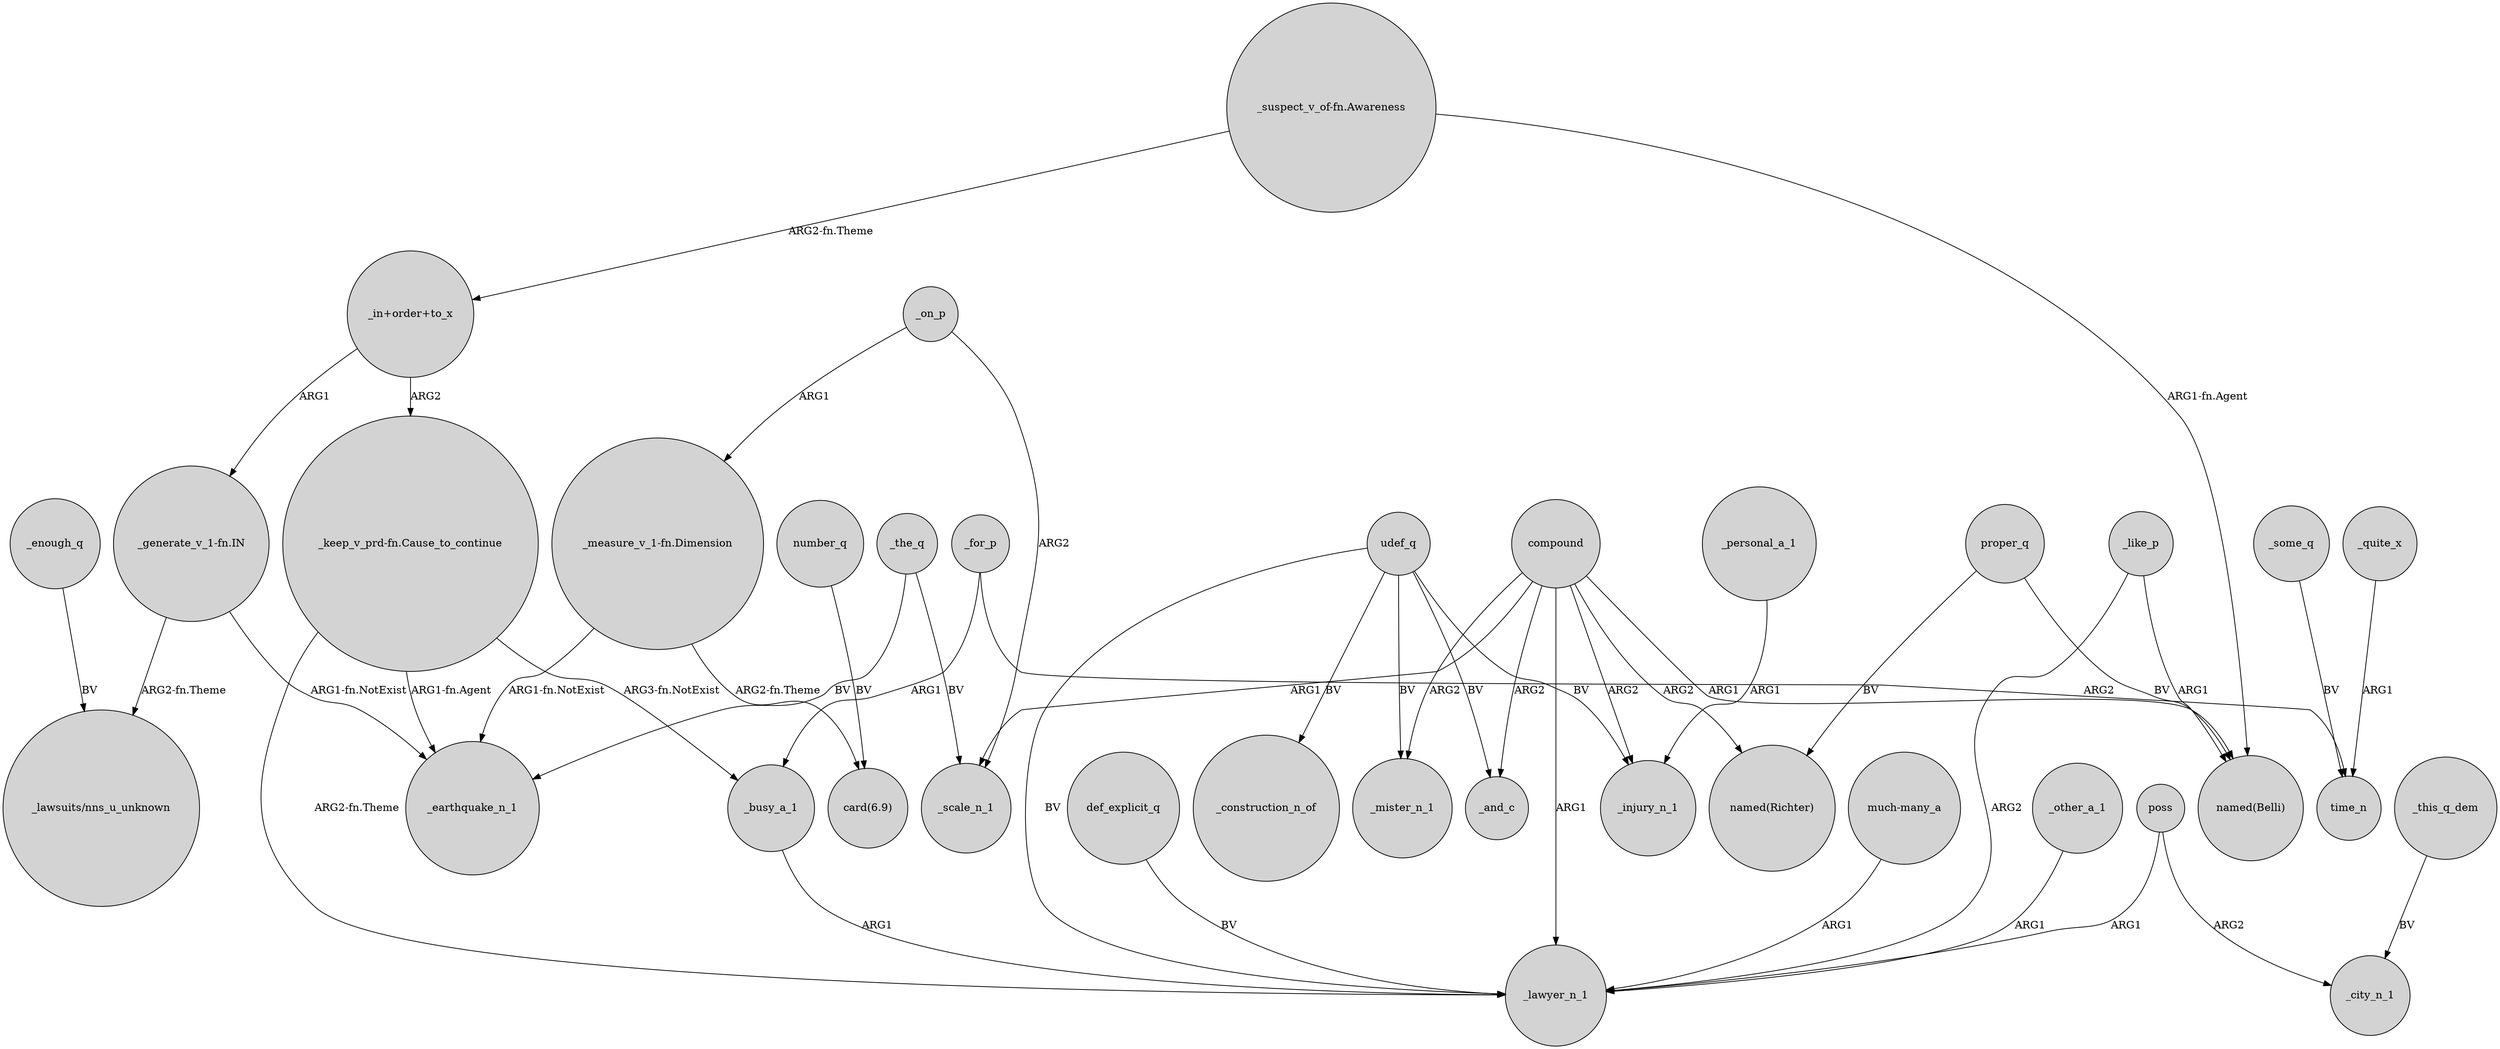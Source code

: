 digraph {
	node [shape=circle style=filled]
	_the_q -> _earthquake_n_1 [label=BV]
	compound -> "named(Richter)" [label=ARG2]
	def_explicit_q -> _lawyer_n_1 [label=BV]
	_for_p -> time_n [label=ARG2]
	compound -> _injury_n_1 [label=ARG2]
	compound -> _lawyer_n_1 [label=ARG1]
	"_generate_v_1-fn.IN" -> _earthquake_n_1 [label="ARG1-fn.NotExist"]
	"_in+order+to_x" -> "_keep_v_prd-fn.Cause_to_continue" [label=ARG2]
	compound -> _mister_n_1 [label=ARG2]
	_some_q -> time_n [label=BV]
	udef_q -> _mister_n_1 [label=BV]
	"much-many_a" -> _lawyer_n_1 [label=ARG1]
	_like_p -> _lawyer_n_1 [label=ARG2]
	_personal_a_1 -> _injury_n_1 [label=ARG1]
	number_q -> "card(6.9)" [label=BV]
	compound -> _scale_n_1 [label=ARG1]
	_enough_q -> "_lawsuits/nns_u_unknown" [label=BV]
	"_suspect_v_of-fn.Awareness" -> "named(Belli)" [label="ARG1-fn.Agent"]
	_busy_a_1 -> _lawyer_n_1 [label=ARG1]
	_for_p -> _busy_a_1 [label=ARG1]
	proper_q -> "named(Richter)" [label=BV]
	compound -> _and_c [label=ARG2]
	_the_q -> _scale_n_1 [label=BV]
	"_keep_v_prd-fn.Cause_to_continue" -> _earthquake_n_1 [label="ARG1-fn.Agent"]
	udef_q -> _injury_n_1 [label=BV]
	"_measure_v_1-fn.Dimension" -> _earthquake_n_1 [label="ARG1-fn.NotExist"]
	_quite_x -> time_n [label=ARG1]
	_other_a_1 -> _lawyer_n_1 [label=ARG1]
	udef_q -> _lawyer_n_1 [label=BV]
	"_generate_v_1-fn.IN" -> "_lawsuits/nns_u_unknown" [label="ARG2-fn.Theme"]
	"_keep_v_prd-fn.Cause_to_continue" -> _lawyer_n_1 [label="ARG2-fn.Theme"]
	poss -> _lawyer_n_1 [label=ARG1]
	_like_p -> "named(Belli)" [label=ARG1]
	_on_p -> _scale_n_1 [label=ARG2]
	_on_p -> "_measure_v_1-fn.Dimension" [label=ARG1]
	"_keep_v_prd-fn.Cause_to_continue" -> _busy_a_1 [label="ARG3-fn.NotExist"]
	proper_q -> "named(Belli)" [label=BV]
	poss -> _city_n_1 [label=ARG2]
	"_measure_v_1-fn.Dimension" -> "card(6.9)" [label="ARG2-fn.Theme"]
	compound -> "named(Belli)" [label=ARG1]
	"_suspect_v_of-fn.Awareness" -> "_in+order+to_x" [label="ARG2-fn.Theme"]
	udef_q -> _and_c [label=BV]
	udef_q -> _construction_n_of [label=BV]
	_this_q_dem -> _city_n_1 [label=BV]
	"_in+order+to_x" -> "_generate_v_1-fn.IN" [label=ARG1]
}
